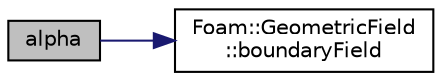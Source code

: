 digraph "alpha"
{
  bgcolor="transparent";
  edge [fontname="Helvetica",fontsize="10",labelfontname="Helvetica",labelfontsize="10"];
  node [fontname="Helvetica",fontsize="10",shape=record];
  rankdir="LR";
  Node1566 [label="alpha",height=0.2,width=0.4,color="black", fillcolor="grey75", style="filled", fontcolor="black"];
  Node1566 -> Node1567 [color="midnightblue",fontsize="10",style="solid",fontname="Helvetica"];
  Node1567 [label="Foam::GeometricField\l::boundaryField",height=0.2,width=0.4,color="black",URL="$a23249.html#a9ff7de36fba06b4f4f77a75142ad72b6",tooltip="Return const-reference to the boundary field. "];
}
